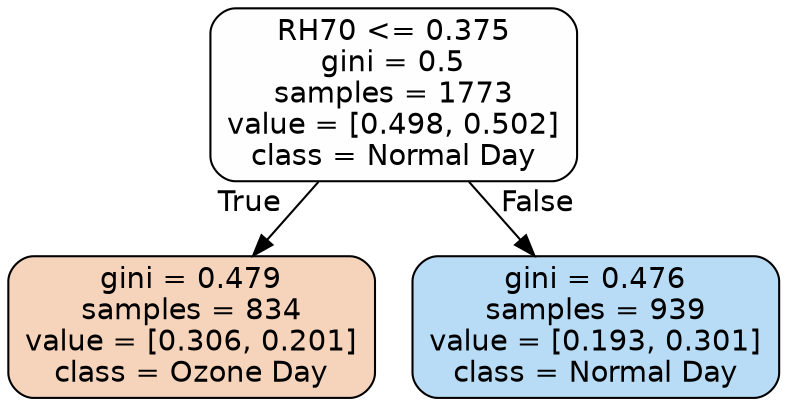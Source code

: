 digraph Tree {
node [shape=box, style="filled, rounded", color="black", fontname=helvetica] ;
edge [fontname=helvetica] ;
0 [label="RH70 <= 0.375\ngini = 0.5\nsamples = 1773\nvalue = [0.498, 0.502]\nclass = Normal Day", fillcolor="#fefeff"] ;
1 [label="gini = 0.479\nsamples = 834\nvalue = [0.306, 0.201]\nclass = Ozone Day", fillcolor="#f6d4bb"] ;
0 -> 1 [labeldistance=2.5, labelangle=45, headlabel="True"] ;
2 [label="gini = 0.476\nsamples = 939\nvalue = [0.193, 0.301]\nclass = Normal Day", fillcolor="#b8dcf6"] ;
0 -> 2 [labeldistance=2.5, labelangle=-45, headlabel="False"] ;
}